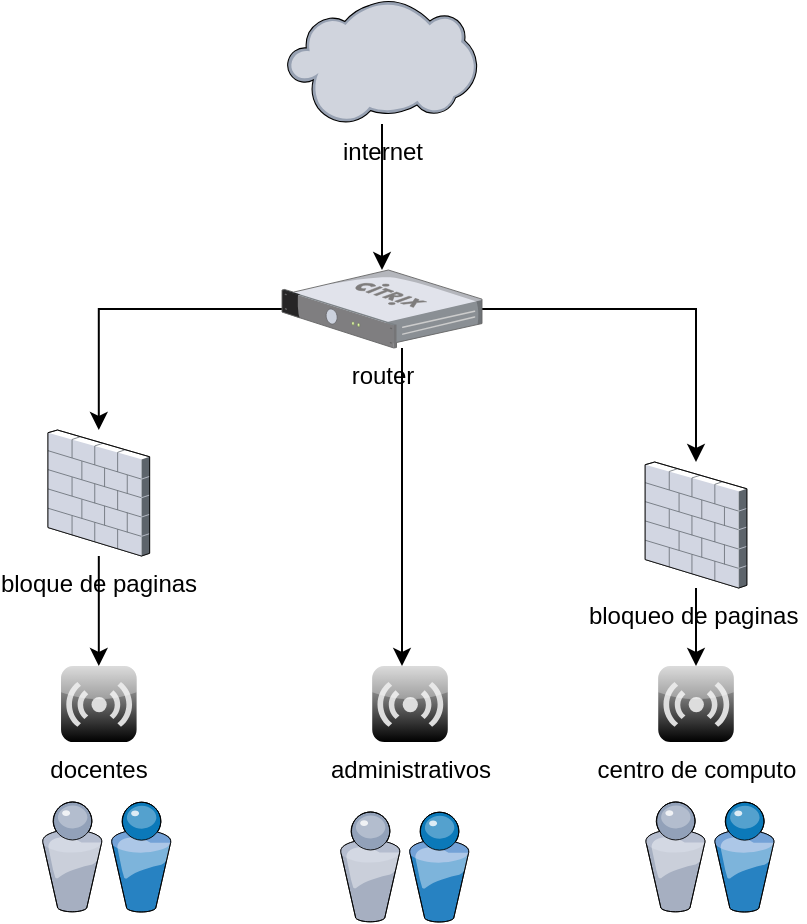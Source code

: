 <mxfile version="17.1.2" type="github">
  <diagram name="Page-1" id="822b0af5-4adb-64df-f703-e8dfc1f81529">
    <mxGraphModel dx="1237" dy="663" grid="0" gridSize="10" guides="1" tooltips="1" connect="1" arrows="1" fold="1" page="1" pageScale="1" pageWidth="1100" pageHeight="850" background="none" math="0" shadow="0">
      <root>
        <mxCell id="0" />
        <mxCell id="1" parent="0" />
        <mxCell id="sdRGqh7qMVpx464kKu6B-10" style="edgeStyle=orthogonalEdgeStyle;rounded=0;orthogonalLoop=1;jettySize=auto;html=1;" edge="1" parent="1" source="sdRGqh7qMVpx464kKu6B-2" target="sdRGqh7qMVpx464kKu6B-3">
          <mxGeometry relative="1" as="geometry" />
        </mxCell>
        <mxCell id="sdRGqh7qMVpx464kKu6B-2" value="internet" style="verticalLabelPosition=bottom;sketch=0;aspect=fixed;html=1;verticalAlign=top;strokeColor=none;align=center;outlineConnect=0;shape=mxgraph.citrix.cloud;" vertex="1" parent="1">
          <mxGeometry x="397.5" y="99" width="95" height="62" as="geometry" />
        </mxCell>
        <mxCell id="sdRGqh7qMVpx464kKu6B-7" style="edgeStyle=orthogonalEdgeStyle;rounded=0;orthogonalLoop=1;jettySize=auto;html=1;" edge="1" parent="1" source="sdRGqh7qMVpx464kKu6B-3" target="sdRGqh7qMVpx464kKu6B-5">
          <mxGeometry relative="1" as="geometry">
            <Array as="points">
              <mxPoint x="455" y="320" />
              <mxPoint x="455" y="320" />
            </Array>
          </mxGeometry>
        </mxCell>
        <mxCell id="sdRGqh7qMVpx464kKu6B-16" style="edgeStyle=orthogonalEdgeStyle;rounded=0;orthogonalLoop=1;jettySize=auto;html=1;" edge="1" parent="1" source="sdRGqh7qMVpx464kKu6B-3" target="sdRGqh7qMVpx464kKu6B-14">
          <mxGeometry relative="1" as="geometry" />
        </mxCell>
        <mxCell id="sdRGqh7qMVpx464kKu6B-18" style="edgeStyle=orthogonalEdgeStyle;rounded=0;orthogonalLoop=1;jettySize=auto;html=1;" edge="1" parent="1" source="sdRGqh7qMVpx464kKu6B-3" target="sdRGqh7qMVpx464kKu6B-12">
          <mxGeometry relative="1" as="geometry" />
        </mxCell>
        <mxCell id="sdRGqh7qMVpx464kKu6B-3" value="router" style="verticalLabelPosition=bottom;sketch=0;aspect=fixed;html=1;verticalAlign=top;strokeColor=none;align=center;outlineConnect=0;shape=mxgraph.citrix.netscaler_gateway;" vertex="1" parent="1">
          <mxGeometry x="395" y="234" width="100" height="39" as="geometry" />
        </mxCell>
        <mxCell id="sdRGqh7qMVpx464kKu6B-4" value="docentes" style="verticalLabelPosition=bottom;sketch=0;aspect=fixed;html=1;verticalAlign=top;strokeColor=none;align=center;outlineConnect=0;shape=mxgraph.citrix.role_repeater;fillColor=#CCCCCC;gradientColor=#000000;gradientDirection=south;" vertex="1" parent="1">
          <mxGeometry x="284.41" y="432" width="38" height="38" as="geometry" />
        </mxCell>
        <mxCell id="sdRGqh7qMVpx464kKu6B-5" value="administrativos" style="verticalLabelPosition=bottom;sketch=0;aspect=fixed;html=1;verticalAlign=top;strokeColor=none;align=center;outlineConnect=0;shape=mxgraph.citrix.role_repeater;fillColor=#CCCCCC;gradientColor=#000000;gradientDirection=south;" vertex="1" parent="1">
          <mxGeometry x="440" y="432" width="38" height="38" as="geometry" />
        </mxCell>
        <mxCell id="sdRGqh7qMVpx464kKu6B-6" value="centro de computo" style="verticalLabelPosition=bottom;sketch=0;aspect=fixed;html=1;verticalAlign=top;strokeColor=none;align=center;outlineConnect=0;shape=mxgraph.citrix.role_repeater;fillColor=#CCCCCC;gradientColor=#000000;gradientDirection=south;" vertex="1" parent="1">
          <mxGeometry x="583" y="432" width="38" height="38" as="geometry" />
        </mxCell>
        <mxCell id="sdRGqh7qMVpx464kKu6B-19" style="edgeStyle=orthogonalEdgeStyle;rounded=0;orthogonalLoop=1;jettySize=auto;html=1;" edge="1" parent="1" source="sdRGqh7qMVpx464kKu6B-12" target="sdRGqh7qMVpx464kKu6B-4">
          <mxGeometry relative="1" as="geometry" />
        </mxCell>
        <mxCell id="sdRGqh7qMVpx464kKu6B-12" value="bloque de paginas" style="verticalLabelPosition=bottom;sketch=0;aspect=fixed;html=1;verticalAlign=top;strokeColor=none;align=center;outlineConnect=0;shape=mxgraph.citrix.firewall;" vertex="1" parent="1">
          <mxGeometry x="278" y="314" width="50.81" height="63" as="geometry" />
        </mxCell>
        <mxCell id="sdRGqh7qMVpx464kKu6B-17" style="edgeStyle=orthogonalEdgeStyle;rounded=0;orthogonalLoop=1;jettySize=auto;html=1;" edge="1" parent="1" source="sdRGqh7qMVpx464kKu6B-14" target="sdRGqh7qMVpx464kKu6B-6">
          <mxGeometry relative="1" as="geometry" />
        </mxCell>
        <mxCell id="sdRGqh7qMVpx464kKu6B-14" value="bloqueo de paginas&amp;nbsp;" style="verticalLabelPosition=bottom;sketch=0;aspect=fixed;html=1;verticalAlign=top;strokeColor=none;align=center;outlineConnect=0;shape=mxgraph.citrix.firewall;" vertex="1" parent="1">
          <mxGeometry x="576.6" y="330" width="50.81" height="63" as="geometry" />
        </mxCell>
        <mxCell id="sdRGqh7qMVpx464kKu6B-20" value="" style="verticalLabelPosition=bottom;sketch=0;aspect=fixed;html=1;verticalAlign=top;strokeColor=none;align=center;outlineConnect=0;shape=mxgraph.citrix.users;" vertex="1" parent="1">
          <mxGeometry x="275.0" y="500" width="64.5" height="55" as="geometry" />
        </mxCell>
        <mxCell id="sdRGqh7qMVpx464kKu6B-21" value="" style="verticalLabelPosition=bottom;sketch=0;aspect=fixed;html=1;verticalAlign=top;strokeColor=none;align=center;outlineConnect=0;shape=mxgraph.citrix.users;" vertex="1" parent="1">
          <mxGeometry x="424" y="505" width="64.5" height="55" as="geometry" />
        </mxCell>
        <mxCell id="sdRGqh7qMVpx464kKu6B-22" value="" style="verticalLabelPosition=bottom;sketch=0;aspect=fixed;html=1;verticalAlign=top;strokeColor=none;align=center;outlineConnect=0;shape=mxgraph.citrix.users;" vertex="1" parent="1">
          <mxGeometry x="576.6" y="500" width="64.5" height="55" as="geometry" />
        </mxCell>
      </root>
    </mxGraphModel>
  </diagram>
</mxfile>
